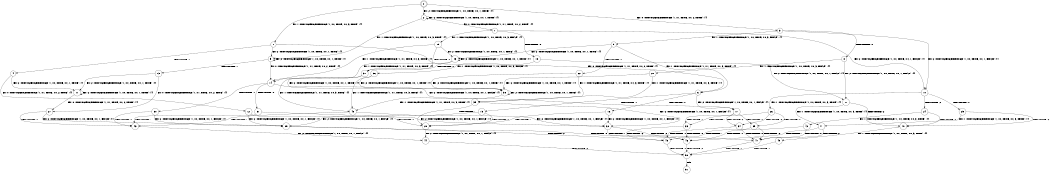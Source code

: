 digraph BCG {
size = "7, 10.5";
center = TRUE;
node [shape = circle];
0 [peripheries = 2];
0 -> 1 [label = "EX !1 !ATOMIC_EXCH_BRANCH (1, +0, TRUE, +0, 3, TRUE) !{}"];
0 -> 2 [label = "EX !2 !ATOMIC_EXCH_BRANCH (1, +0, TRUE, +0, 1, TRUE) !{}"];
0 -> 3 [label = "EX !0 !ATOMIC_EXCH_BRANCH (1, +1, TRUE, +0, 2, TRUE) !{}"];
1 -> 4 [label = "TERMINATE !1"];
1 -> 5 [label = "EX !2 !ATOMIC_EXCH_BRANCH (1, +0, TRUE, +0, 1, TRUE) !{}"];
1 -> 6 [label = "EX !0 !ATOMIC_EXCH_BRANCH (1, +1, TRUE, +0, 2, TRUE) !{}"];
2 -> 5 [label = "EX !1 !ATOMIC_EXCH_BRANCH (1, +0, TRUE, +0, 3, TRUE) !{}"];
2 -> 7 [label = "EX !0 !ATOMIC_EXCH_BRANCH (1, +1, TRUE, +0, 2, TRUE) !{}"];
2 -> 2 [label = "EX !2 !ATOMIC_EXCH_BRANCH (1, +0, TRUE, +0, 1, TRUE) !{}"];
3 -> 8 [label = "TERMINATE !0"];
3 -> 9 [label = "EX !1 !ATOMIC_EXCH_BRANCH (1, +0, TRUE, +0, 3, FALSE) !{}"];
3 -> 10 [label = "EX !2 !ATOMIC_EXCH_BRANCH (1, +0, TRUE, +0, 1, FALSE) !{}"];
4 -> 11 [label = "EX !2 !ATOMIC_EXCH_BRANCH (1, +0, TRUE, +0, 1, TRUE) !{}"];
4 -> 12 [label = "EX !0 !ATOMIC_EXCH_BRANCH (1, +1, TRUE, +0, 2, TRUE) !{}"];
5 -> 13 [label = "TERMINATE !1"];
5 -> 14 [label = "EX !0 !ATOMIC_EXCH_BRANCH (1, +1, TRUE, +0, 2, TRUE) !{}"];
5 -> 5 [label = "EX !2 !ATOMIC_EXCH_BRANCH (1, +0, TRUE, +0, 1, TRUE) !{}"];
6 -> 15 [label = "TERMINATE !1"];
6 -> 16 [label = "TERMINATE !0"];
6 -> 17 [label = "EX !2 !ATOMIC_EXCH_BRANCH (1, +0, TRUE, +0, 1, FALSE) !{}"];
7 -> 18 [label = "TERMINATE !0"];
7 -> 19 [label = "EX !1 !ATOMIC_EXCH_BRANCH (1, +0, TRUE, +0, 3, FALSE) !{}"];
7 -> 10 [label = "EX !2 !ATOMIC_EXCH_BRANCH (1, +0, TRUE, +0, 1, FALSE) !{}"];
8 -> 20 [label = "EX !1 !ATOMIC_EXCH_BRANCH (1, +0, TRUE, +0, 3, FALSE) !{}"];
8 -> 21 [label = "EX !2 !ATOMIC_EXCH_BRANCH (1, +0, TRUE, +0, 1, FALSE) !{}"];
9 -> 22 [label = "TERMINATE !0"];
9 -> 23 [label = "EX !2 !ATOMIC_EXCH_BRANCH (1, +0, TRUE, +0, 1, TRUE) !{}"];
9 -> 6 [label = "EX !1 !ATOMIC_EXCH_BRANCH (1, +1, TRUE, +0, 3, TRUE) !{}"];
10 -> 24 [label = "TERMINATE !2"];
10 -> 25 [label = "TERMINATE !0"];
10 -> 26 [label = "EX !1 !ATOMIC_EXCH_BRANCH (1, +0, TRUE, +0, 3, TRUE) !{}"];
11 -> 27 [label = "EX !0 !ATOMIC_EXCH_BRANCH (1, +1, TRUE, +0, 2, TRUE) !{}"];
11 -> 11 [label = "EX !2 !ATOMIC_EXCH_BRANCH (1, +0, TRUE, +0, 1, TRUE) !{}"];
12 -> 28 [label = "TERMINATE !0"];
12 -> 29 [label = "EX !2 !ATOMIC_EXCH_BRANCH (1, +0, TRUE, +0, 1, FALSE) !{}"];
13 -> 11 [label = "EX !2 !ATOMIC_EXCH_BRANCH (1, +0, TRUE, +0, 1, TRUE) !{}"];
13 -> 27 [label = "EX !0 !ATOMIC_EXCH_BRANCH (1, +1, TRUE, +0, 2, TRUE) !{}"];
14 -> 30 [label = "TERMINATE !1"];
14 -> 31 [label = "TERMINATE !0"];
14 -> 17 [label = "EX !2 !ATOMIC_EXCH_BRANCH (1, +0, TRUE, +0, 1, FALSE) !{}"];
15 -> 28 [label = "TERMINATE !0"];
15 -> 29 [label = "EX !2 !ATOMIC_EXCH_BRANCH (1, +0, TRUE, +0, 1, FALSE) !{}"];
16 -> 28 [label = "TERMINATE !1"];
16 -> 32 [label = "EX !2 !ATOMIC_EXCH_BRANCH (1, +0, TRUE, +0, 1, FALSE) !{}"];
17 -> 33 [label = "TERMINATE !1"];
17 -> 34 [label = "TERMINATE !2"];
17 -> 35 [label = "TERMINATE !0"];
18 -> 21 [label = "EX !2 !ATOMIC_EXCH_BRANCH (1, +0, TRUE, +0, 1, FALSE) !{}"];
18 -> 36 [label = "EX !1 !ATOMIC_EXCH_BRANCH (1, +0, TRUE, +0, 3, FALSE) !{}"];
19 -> 37 [label = "TERMINATE !0"];
19 -> 23 [label = "EX !2 !ATOMIC_EXCH_BRANCH (1, +0, TRUE, +0, 1, TRUE) !{}"];
19 -> 14 [label = "EX !1 !ATOMIC_EXCH_BRANCH (1, +1, TRUE, +0, 3, TRUE) !{}"];
20 -> 38 [label = "EX !2 !ATOMIC_EXCH_BRANCH (1, +0, TRUE, +0, 1, TRUE) !{}"];
20 -> 39 [label = "EX !1 !ATOMIC_EXCH_BRANCH (1, +1, TRUE, +0, 3, TRUE) !{}"];
21 -> 40 [label = "TERMINATE !2"];
21 -> 41 [label = "EX !1 !ATOMIC_EXCH_BRANCH (1, +0, TRUE, +0, 3, TRUE) !{}"];
22 -> 39 [label = "EX !1 !ATOMIC_EXCH_BRANCH (1, +1, TRUE, +0, 3, TRUE) !{}"];
22 -> 38 [label = "EX !2 !ATOMIC_EXCH_BRANCH (1, +0, TRUE, +0, 1, TRUE) !{}"];
23 -> 37 [label = "TERMINATE !0"];
23 -> 23 [label = "EX !2 !ATOMIC_EXCH_BRANCH (1, +0, TRUE, +0, 1, TRUE) !{}"];
23 -> 14 [label = "EX !1 !ATOMIC_EXCH_BRANCH (1, +1, TRUE, +0, 3, TRUE) !{}"];
24 -> 40 [label = "TERMINATE !0"];
24 -> 42 [label = "EX !1 !ATOMIC_EXCH_BRANCH (1, +0, TRUE, +0, 3, TRUE) !{}"];
25 -> 40 [label = "TERMINATE !2"];
25 -> 41 [label = "EX !1 !ATOMIC_EXCH_BRANCH (1, +0, TRUE, +0, 3, TRUE) !{}"];
26 -> 33 [label = "TERMINATE !1"];
26 -> 34 [label = "TERMINATE !2"];
26 -> 35 [label = "TERMINATE !0"];
27 -> 43 [label = "TERMINATE !0"];
27 -> 29 [label = "EX !2 !ATOMIC_EXCH_BRANCH (1, +0, TRUE, +0, 1, FALSE) !{}"];
28 -> 44 [label = "EX !2 !ATOMIC_EXCH_BRANCH (1, +0, TRUE, +0, 1, FALSE) !{}"];
29 -> 45 [label = "TERMINATE !2"];
29 -> 46 [label = "TERMINATE !0"];
30 -> 29 [label = "EX !2 !ATOMIC_EXCH_BRANCH (1, +0, TRUE, +0, 1, FALSE) !{}"];
30 -> 43 [label = "TERMINATE !0"];
31 -> 32 [label = "EX !2 !ATOMIC_EXCH_BRANCH (1, +0, TRUE, +0, 1, FALSE) !{}"];
31 -> 43 [label = "TERMINATE !1"];
32 -> 46 [label = "TERMINATE !1"];
32 -> 47 [label = "TERMINATE !2"];
33 -> 45 [label = "TERMINATE !2"];
33 -> 46 [label = "TERMINATE !0"];
34 -> 45 [label = "TERMINATE !1"];
34 -> 47 [label = "TERMINATE !0"];
35 -> 46 [label = "TERMINATE !1"];
35 -> 47 [label = "TERMINATE !2"];
36 -> 38 [label = "EX !2 !ATOMIC_EXCH_BRANCH (1, +0, TRUE, +0, 1, TRUE) !{}"];
36 -> 48 [label = "EX !1 !ATOMIC_EXCH_BRANCH (1, +1, TRUE, +0, 3, TRUE) !{}"];
37 -> 38 [label = "EX !2 !ATOMIC_EXCH_BRANCH (1, +0, TRUE, +0, 1, TRUE) !{}"];
37 -> 48 [label = "EX !1 !ATOMIC_EXCH_BRANCH (1, +1, TRUE, +0, 3, TRUE) !{}"];
38 -> 38 [label = "EX !2 !ATOMIC_EXCH_BRANCH (1, +0, TRUE, +0, 1, TRUE) !{}"];
38 -> 48 [label = "EX !1 !ATOMIC_EXCH_BRANCH (1, +1, TRUE, +0, 3, TRUE) !{}"];
39 -> 28 [label = "TERMINATE !1"];
39 -> 32 [label = "EX !2 !ATOMIC_EXCH_BRANCH (1, +0, TRUE, +0, 1, FALSE) !{}"];
40 -> 49 [label = "EX !1 !ATOMIC_EXCH_BRANCH (1, +0, TRUE, +0, 3, TRUE) !{}"];
41 -> 46 [label = "TERMINATE !1"];
41 -> 47 [label = "TERMINATE !2"];
42 -> 45 [label = "TERMINATE !1"];
42 -> 47 [label = "TERMINATE !0"];
43 -> 44 [label = "EX !2 !ATOMIC_EXCH_BRANCH (1, +0, TRUE, +0, 1, FALSE) !{}"];
44 -> 50 [label = "TERMINATE !2"];
45 -> 50 [label = "TERMINATE !0"];
46 -> 50 [label = "TERMINATE !2"];
47 -> 50 [label = "TERMINATE !1"];
48 -> 43 [label = "TERMINATE !1"];
48 -> 32 [label = "EX !2 !ATOMIC_EXCH_BRANCH (1, +0, TRUE, +0, 1, FALSE) !{}"];
49 -> 50 [label = "TERMINATE !1"];
50 -> 51 [label = "exit"];
}
